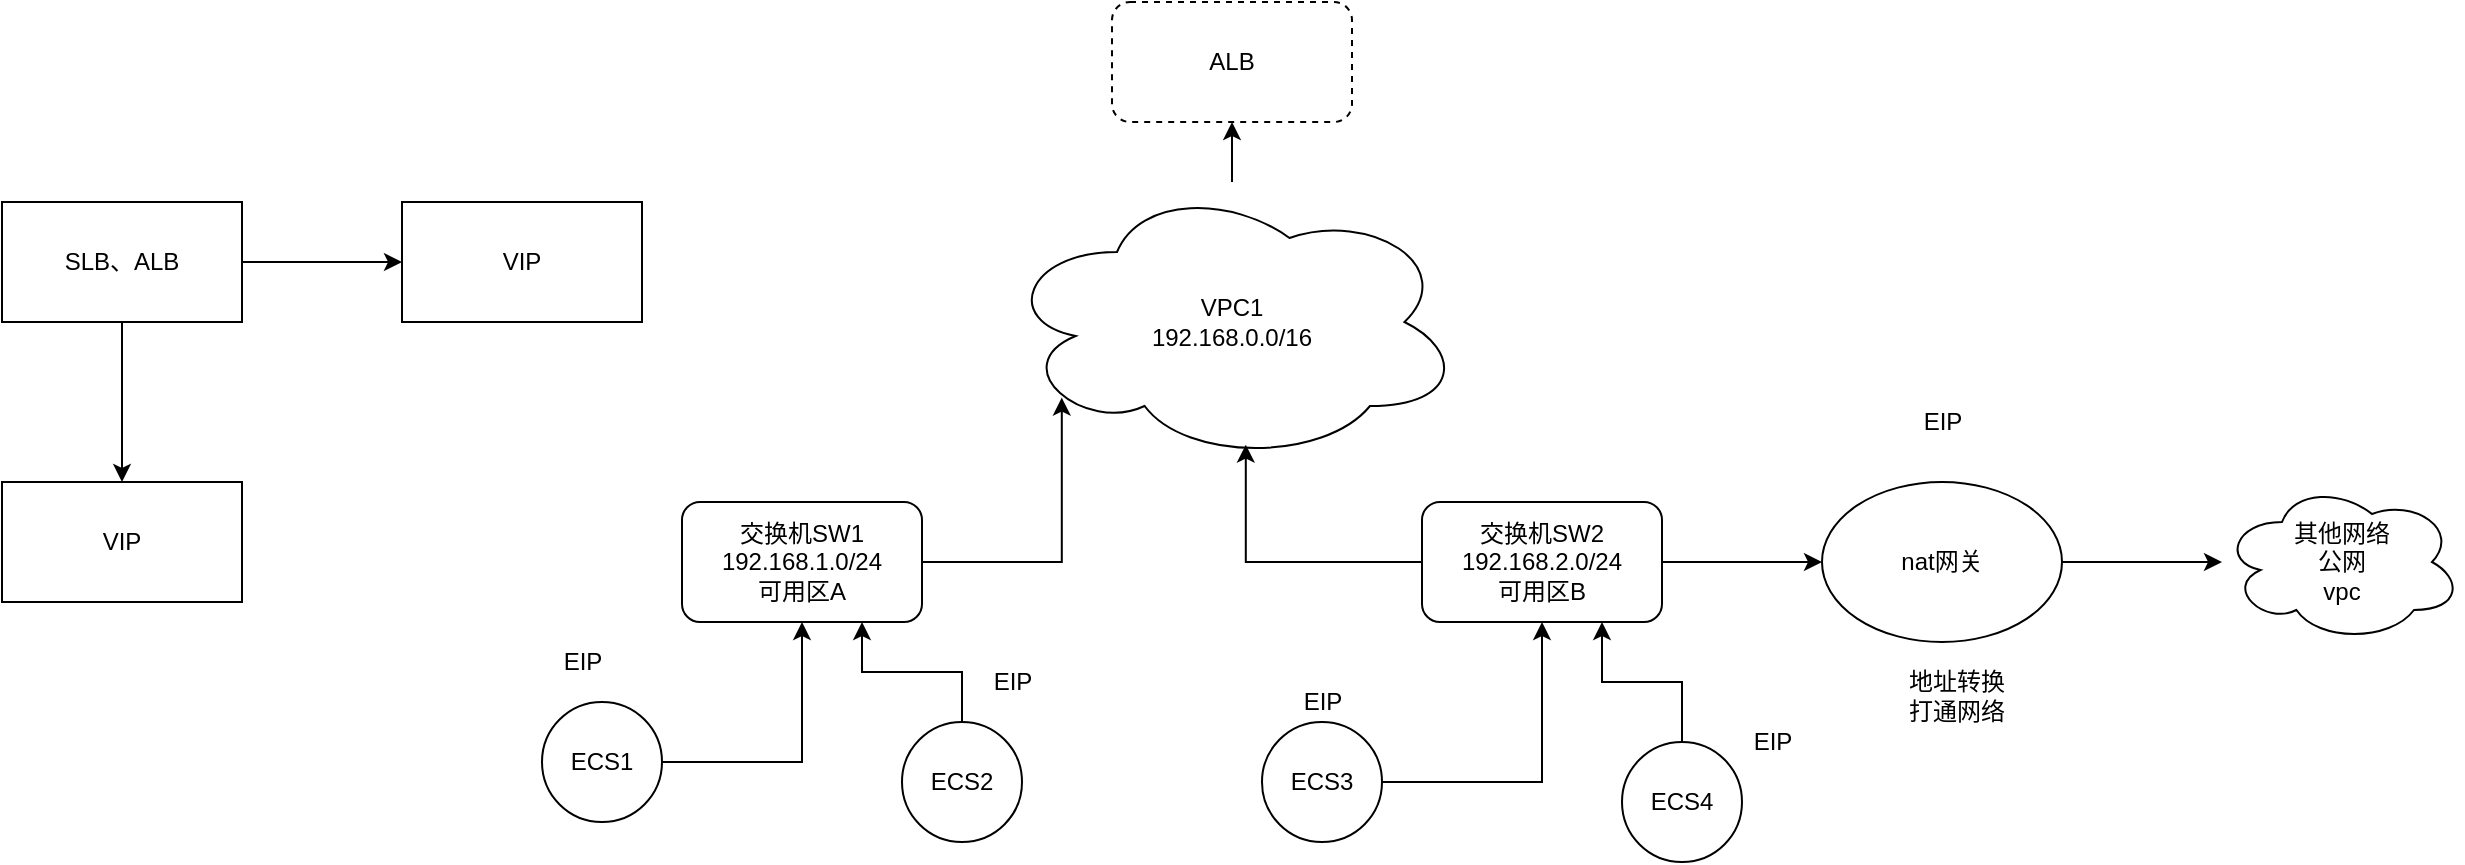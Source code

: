 <mxfile version="14.5.8" type="github">
  <diagram id="TPZYb2qimecCmIlYtfAf" name="Page-1">
    <mxGraphModel dx="2125" dy="752" grid="1" gridSize="10" guides="1" tooltips="1" connect="1" arrows="1" fold="1" page="1" pageScale="1" pageWidth="827" pageHeight="1169" math="0" shadow="0">
      <root>
        <mxCell id="0" />
        <mxCell id="1" parent="0" />
        <mxCell id="5vm9iIs35iIocdv9J6Gu-19" value="" style="edgeStyle=orthogonalEdgeStyle;rounded=0;orthogonalLoop=1;jettySize=auto;html=1;" parent="1" source="5vm9iIs35iIocdv9J6Gu-1" target="5vm9iIs35iIocdv9J6Gu-17" edge="1">
          <mxGeometry relative="1" as="geometry" />
        </mxCell>
        <mxCell id="5vm9iIs35iIocdv9J6Gu-1" value="VPC1&lt;br&gt;192.168.0.0/16" style="ellipse;shape=cloud;whiteSpace=wrap;html=1;" parent="1" vertex="1">
          <mxGeometry x="70" y="270" width="230" height="140" as="geometry" />
        </mxCell>
        <mxCell id="5vm9iIs35iIocdv9J6Gu-5" style="edgeStyle=orthogonalEdgeStyle;rounded=0;orthogonalLoop=1;jettySize=auto;html=1;entryX=0.13;entryY=0.77;entryDx=0;entryDy=0;entryPerimeter=0;" parent="1" source="5vm9iIs35iIocdv9J6Gu-3" target="5vm9iIs35iIocdv9J6Gu-1" edge="1">
          <mxGeometry relative="1" as="geometry" />
        </mxCell>
        <mxCell id="5vm9iIs35iIocdv9J6Gu-3" value="交换机SW1&lt;br&gt;192.168.1.0/24&lt;br&gt;可用区A" style="rounded=1;whiteSpace=wrap;html=1;" parent="1" vertex="1">
          <mxGeometry x="-90" y="430" width="120" height="60" as="geometry" />
        </mxCell>
        <mxCell id="5vm9iIs35iIocdv9J6Gu-8" style="edgeStyle=orthogonalEdgeStyle;rounded=0;orthogonalLoop=1;jettySize=auto;html=1;entryX=0.53;entryY=0.938;entryDx=0;entryDy=0;entryPerimeter=0;exitX=0;exitY=0.5;exitDx=0;exitDy=0;" parent="1" source="5vm9iIs35iIocdv9J6Gu-4" target="5vm9iIs35iIocdv9J6Gu-1" edge="1">
          <mxGeometry relative="1" as="geometry" />
        </mxCell>
        <mxCell id="DB-Ah4f5RdpKlJA63rXb-2" value="" style="edgeStyle=orthogonalEdgeStyle;rounded=0;orthogonalLoop=1;jettySize=auto;html=1;" edge="1" parent="1" source="5vm9iIs35iIocdv9J6Gu-4" target="DB-Ah4f5RdpKlJA63rXb-1">
          <mxGeometry relative="1" as="geometry" />
        </mxCell>
        <mxCell id="5vm9iIs35iIocdv9J6Gu-4" value="交换机SW2&lt;br&gt;192.168.2.0/24&lt;br&gt;可用区B" style="rounded=1;whiteSpace=wrap;html=1;" parent="1" vertex="1">
          <mxGeometry x="280" y="430" width="120" height="60" as="geometry" />
        </mxCell>
        <mxCell id="5vm9iIs35iIocdv9J6Gu-11" style="edgeStyle=orthogonalEdgeStyle;rounded=0;orthogonalLoop=1;jettySize=auto;html=1;" parent="1" source="5vm9iIs35iIocdv9J6Gu-9" target="5vm9iIs35iIocdv9J6Gu-3" edge="1">
          <mxGeometry relative="1" as="geometry" />
        </mxCell>
        <mxCell id="5vm9iIs35iIocdv9J6Gu-9" value="ECS1" style="ellipse;whiteSpace=wrap;html=1;aspect=fixed;" parent="1" vertex="1">
          <mxGeometry x="-160" y="530" width="60" height="60" as="geometry" />
        </mxCell>
        <mxCell id="5vm9iIs35iIocdv9J6Gu-12" style="edgeStyle=orthogonalEdgeStyle;rounded=0;orthogonalLoop=1;jettySize=auto;html=1;entryX=0.75;entryY=1;entryDx=0;entryDy=0;" parent="1" source="5vm9iIs35iIocdv9J6Gu-10" target="5vm9iIs35iIocdv9J6Gu-3" edge="1">
          <mxGeometry relative="1" as="geometry" />
        </mxCell>
        <mxCell id="5vm9iIs35iIocdv9J6Gu-10" value="ECS2" style="ellipse;whiteSpace=wrap;html=1;aspect=fixed;" parent="1" vertex="1">
          <mxGeometry x="20" y="540" width="60" height="60" as="geometry" />
        </mxCell>
        <mxCell id="5vm9iIs35iIocdv9J6Gu-15" style="edgeStyle=orthogonalEdgeStyle;rounded=0;orthogonalLoop=1;jettySize=auto;html=1;entryX=0.5;entryY=1;entryDx=0;entryDy=0;" parent="1" source="5vm9iIs35iIocdv9J6Gu-13" target="5vm9iIs35iIocdv9J6Gu-4" edge="1">
          <mxGeometry relative="1" as="geometry" />
        </mxCell>
        <mxCell id="5vm9iIs35iIocdv9J6Gu-13" value="ECS3" style="ellipse;whiteSpace=wrap;html=1;aspect=fixed;" parent="1" vertex="1">
          <mxGeometry x="200" y="540" width="60" height="60" as="geometry" />
        </mxCell>
        <mxCell id="5vm9iIs35iIocdv9J6Gu-16" style="edgeStyle=orthogonalEdgeStyle;rounded=0;orthogonalLoop=1;jettySize=auto;html=1;entryX=0.75;entryY=1;entryDx=0;entryDy=0;" parent="1" source="5vm9iIs35iIocdv9J6Gu-14" target="5vm9iIs35iIocdv9J6Gu-4" edge="1">
          <mxGeometry relative="1" as="geometry" />
        </mxCell>
        <mxCell id="5vm9iIs35iIocdv9J6Gu-14" value="ECS4" style="ellipse;whiteSpace=wrap;html=1;aspect=fixed;" parent="1" vertex="1">
          <mxGeometry x="380" y="550" width="60" height="60" as="geometry" />
        </mxCell>
        <mxCell id="5vm9iIs35iIocdv9J6Gu-17" value="ALB" style="rounded=1;whiteSpace=wrap;html=1;dashed=1;" parent="1" vertex="1">
          <mxGeometry x="125" y="180" width="120" height="60" as="geometry" />
        </mxCell>
        <mxCell id="5vm9iIs35iIocdv9J6Gu-20" value="EIP" style="text;html=1;align=center;verticalAlign=middle;resizable=0;points=[];autosize=1;strokeColor=none;" parent="1" vertex="1">
          <mxGeometry x="-155" y="500" width="30" height="20" as="geometry" />
        </mxCell>
        <mxCell id="5vm9iIs35iIocdv9J6Gu-21" value="EIP" style="text;html=1;align=center;verticalAlign=middle;resizable=0;points=[];autosize=1;strokeColor=none;" parent="1" vertex="1">
          <mxGeometry x="60" y="510" width="30" height="20" as="geometry" />
        </mxCell>
        <mxCell id="5vm9iIs35iIocdv9J6Gu-22" value="EIP" style="text;html=1;align=center;verticalAlign=middle;resizable=0;points=[];autosize=1;strokeColor=none;" parent="1" vertex="1">
          <mxGeometry x="215" y="520" width="30" height="20" as="geometry" />
        </mxCell>
        <mxCell id="5vm9iIs35iIocdv9J6Gu-23" value="EIP" style="text;html=1;align=center;verticalAlign=middle;resizable=0;points=[];autosize=1;strokeColor=none;" parent="1" vertex="1">
          <mxGeometry x="440" y="540" width="30" height="20" as="geometry" />
        </mxCell>
        <mxCell id="DB-Ah4f5RdpKlJA63rXb-4" value="" style="edgeStyle=orthogonalEdgeStyle;rounded=0;orthogonalLoop=1;jettySize=auto;html=1;" edge="1" parent="1" source="DB-Ah4f5RdpKlJA63rXb-1" target="DB-Ah4f5RdpKlJA63rXb-3">
          <mxGeometry relative="1" as="geometry" />
        </mxCell>
        <mxCell id="DB-Ah4f5RdpKlJA63rXb-1" value="nat网关" style="ellipse;whiteSpace=wrap;html=1;rounded=1;" vertex="1" parent="1">
          <mxGeometry x="480" y="420" width="120" height="80" as="geometry" />
        </mxCell>
        <mxCell id="DB-Ah4f5RdpKlJA63rXb-3" value="其他网络&lt;br&gt;公网&lt;br&gt;vpc" style="ellipse;shape=cloud;whiteSpace=wrap;html=1;rounded=1;" vertex="1" parent="1">
          <mxGeometry x="680" y="420" width="120" height="80" as="geometry" />
        </mxCell>
        <mxCell id="DB-Ah4f5RdpKlJA63rXb-5" value="EIP" style="text;html=1;align=center;verticalAlign=middle;resizable=0;points=[];autosize=1;strokeColor=none;" vertex="1" parent="1">
          <mxGeometry x="525" y="380" width="30" height="20" as="geometry" />
        </mxCell>
        <mxCell id="DB-Ah4f5RdpKlJA63rXb-6" value="地址转换&lt;br&gt;打通网络" style="text;html=1;align=center;verticalAlign=middle;resizable=0;points=[];autosize=1;strokeColor=none;" vertex="1" parent="1">
          <mxGeometry x="517" y="512" width="60" height="30" as="geometry" />
        </mxCell>
        <mxCell id="DB-Ah4f5RdpKlJA63rXb-9" value="" style="edgeStyle=orthogonalEdgeStyle;rounded=0;orthogonalLoop=1;jettySize=auto;html=1;" edge="1" parent="1" source="DB-Ah4f5RdpKlJA63rXb-7" target="DB-Ah4f5RdpKlJA63rXb-8">
          <mxGeometry relative="1" as="geometry" />
        </mxCell>
        <mxCell id="DB-Ah4f5RdpKlJA63rXb-11" value="" style="edgeStyle=orthogonalEdgeStyle;rounded=0;orthogonalLoop=1;jettySize=auto;html=1;" edge="1" parent="1" source="DB-Ah4f5RdpKlJA63rXb-7" target="DB-Ah4f5RdpKlJA63rXb-10">
          <mxGeometry relative="1" as="geometry" />
        </mxCell>
        <mxCell id="DB-Ah4f5RdpKlJA63rXb-7" value="SLB、ALB" style="rounded=0;whiteSpace=wrap;html=1;" vertex="1" parent="1">
          <mxGeometry x="-430" y="280" width="120" height="60" as="geometry" />
        </mxCell>
        <mxCell id="DB-Ah4f5RdpKlJA63rXb-8" value="VIP" style="rounded=0;whiteSpace=wrap;html=1;" vertex="1" parent="1">
          <mxGeometry x="-430" y="420" width="120" height="60" as="geometry" />
        </mxCell>
        <mxCell id="DB-Ah4f5RdpKlJA63rXb-10" value="VIP" style="rounded=0;whiteSpace=wrap;html=1;" vertex="1" parent="1">
          <mxGeometry x="-230" y="280" width="120" height="60" as="geometry" />
        </mxCell>
      </root>
    </mxGraphModel>
  </diagram>
</mxfile>
